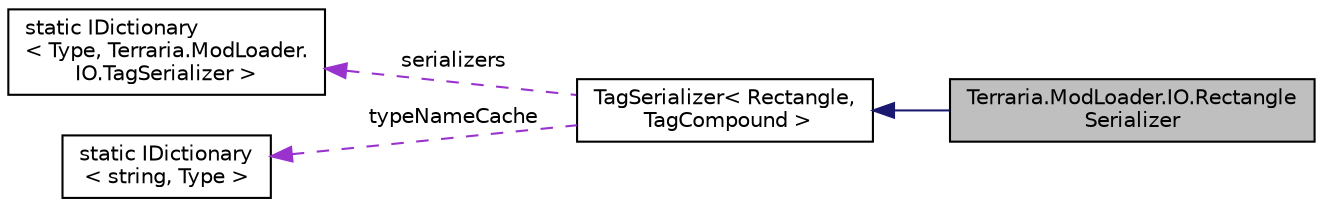 digraph "Terraria.ModLoader.IO.RectangleSerializer"
{
 // LATEX_PDF_SIZE
  edge [fontname="Helvetica",fontsize="10",labelfontname="Helvetica",labelfontsize="10"];
  node [fontname="Helvetica",fontsize="10",shape=record];
  rankdir="LR";
  Node1 [label="Terraria.ModLoader.IO.Rectangle\lSerializer",height=0.2,width=0.4,color="black", fillcolor="grey75", style="filled", fontcolor="black",tooltip=" "];
  Node2 -> Node1 [dir="back",color="midnightblue",fontsize="10",style="solid",fontname="Helvetica"];
  Node2 [label="TagSerializer\< Rectangle,\l TagCompound \>",height=0.2,width=0.4,color="black", fillcolor="white", style="filled",URL="$class_terraria_1_1_mod_loader_1_1_i_o_1_1_tag_serializer.html",tooltip=" "];
  Node3 -> Node2 [dir="back",color="darkorchid3",fontsize="10",style="dashed",label=" serializers" ,fontname="Helvetica"];
  Node3 [label="static IDictionary\l\< Type, Terraria.ModLoader.\lIO.TagSerializer \>",height=0.2,width=0.4,color="black", fillcolor="white", style="filled",tooltip=" "];
  Node4 -> Node2 [dir="back",color="darkorchid3",fontsize="10",style="dashed",label=" typeNameCache" ,fontname="Helvetica"];
  Node4 [label="static IDictionary\l\< string, Type \>",height=0.2,width=0.4,color="black", fillcolor="white", style="filled",tooltip=" "];
}
